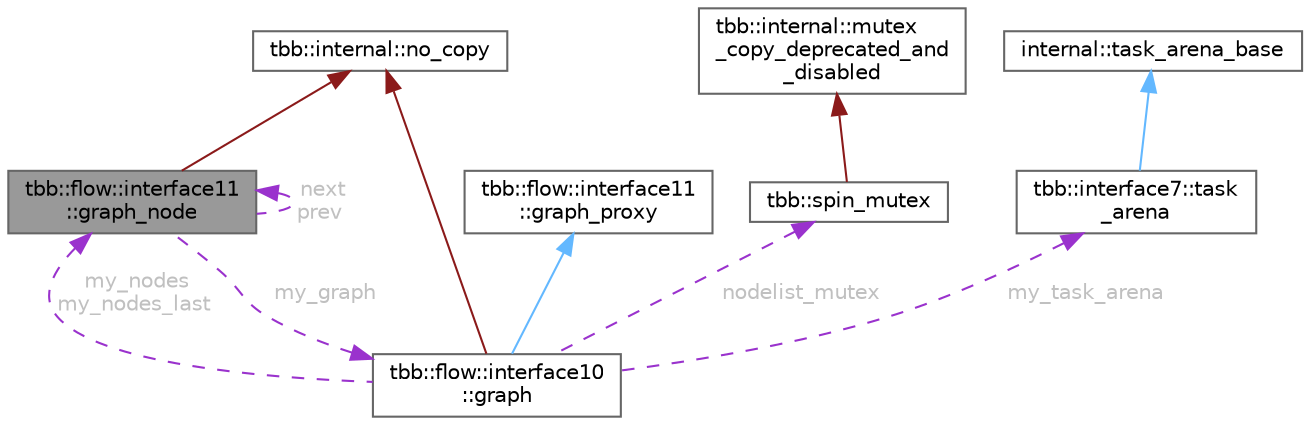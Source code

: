 digraph "tbb::flow::interface11::graph_node"
{
 // LATEX_PDF_SIZE
  bgcolor="transparent";
  edge [fontname=Helvetica,fontsize=10,labelfontname=Helvetica,labelfontsize=10];
  node [fontname=Helvetica,fontsize=10,shape=box,height=0.2,width=0.4];
  Node1 [id="Node000001",label="tbb::flow::interface11\l::graph_node",height=0.2,width=0.4,color="gray40", fillcolor="grey60", style="filled", fontcolor="black",tooltip="The base of all graph nodes."];
  Node2 -> Node1 [id="edge1_Node000001_Node000002",dir="back",color="firebrick4",style="solid",tooltip=" "];
  Node2 [id="Node000002",label="tbb::internal::no_copy",height=0.2,width=0.4,color="gray40", fillcolor="white", style="filled",tooltip=" "];
  Node3 -> Node1 [id="edge2_Node000001_Node000003",dir="back",color="darkorchid3",style="dashed",tooltip=" ",label=" my_graph",fontcolor="grey" ];
  Node3 [id="Node000003",label="tbb::flow::interface10\l::graph",height=0.2,width=0.4,color="gray40", fillcolor="white", style="filled",URL="$classtbb_1_1flow_1_1interface10_1_1graph.html",tooltip="The graph class"];
  Node2 -> Node3 [id="edge3_Node000003_Node000002",dir="back",color="firebrick4",style="solid",tooltip=" "];
  Node4 -> Node3 [id="edge4_Node000003_Node000004",dir="back",color="steelblue1",style="solid",tooltip=" "];
  Node4 [id="Node000004",label="tbb::flow::interface11\l::graph_proxy",height=0.2,width=0.4,color="gray40", fillcolor="white", style="filled",URL="$classtbb_1_1flow_1_1interface11_1_1graph__proxy.html",tooltip="Pure virtual template classes that define interfaces for async communication"];
  Node1 -> Node3 [id="edge5_Node000003_Node000001",dir="back",color="darkorchid3",style="dashed",tooltip=" ",label=" my_nodes\nmy_nodes_last",fontcolor="grey" ];
  Node5 -> Node3 [id="edge6_Node000003_Node000005",dir="back",color="darkorchid3",style="dashed",tooltip=" ",label=" nodelist_mutex",fontcolor="grey" ];
  Node5 [id="Node000005",label="tbb::spin_mutex",height=0.2,width=0.4,color="gray40", fillcolor="white", style="filled",URL="$classtbb_1_1spin__mutex.html",tooltip="A lock that occupies a single byte."];
  Node6 -> Node5 [id="edge7_Node000005_Node000006",dir="back",color="firebrick4",style="solid",tooltip=" "];
  Node6 [id="Node000006",label="tbb::internal::mutex\l_copy_deprecated_and\l_disabled",height=0.2,width=0.4,color="gray40", fillcolor="white", style="filled",tooltip=" "];
  Node7 -> Node3 [id="edge8_Node000003_Node000007",dir="back",color="darkorchid3",style="dashed",tooltip=" ",label=" my_task_arena",fontcolor="grey" ];
  Node7 [id="Node000007",label="tbb::interface7::task\l_arena",height=0.2,width=0.4,color="gray40", fillcolor="white", style="filled",URL="$classtbb_1_1interface7_1_1task__arena.html",tooltip=" "];
  Node8 -> Node7 [id="edge9_Node000007_Node000008",dir="back",color="steelblue1",style="solid",tooltip=" "];
  Node8 [id="Node000008",label="internal::task_arena_base",height=0.2,width=0.4,color="gray40", fillcolor="white", style="filled",tooltip=" "];
  Node1 -> Node1 [id="edge10_Node000001_Node000001",dir="back",color="darkorchid3",style="dashed",tooltip=" ",label=" next\nprev",fontcolor="grey" ];
}
